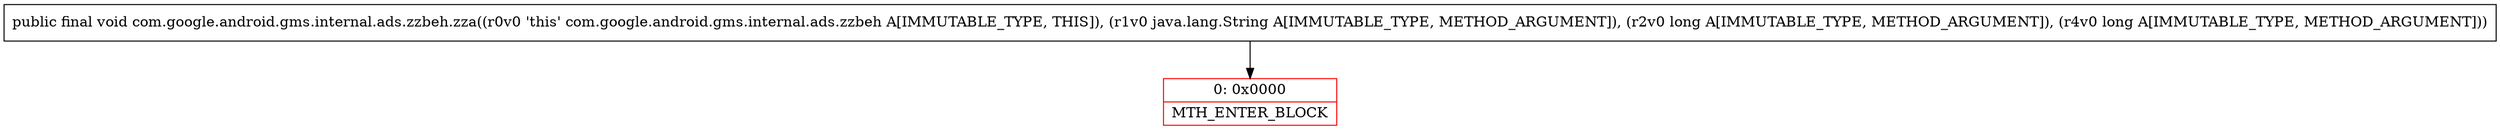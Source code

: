 digraph "CFG forcom.google.android.gms.internal.ads.zzbeh.zza(Ljava\/lang\/String;JJ)V" {
subgraph cluster_Region_757907392 {
label = "R(0)";
node [shape=record,color=blue];
}
Node_0 [shape=record,color=red,label="{0\:\ 0x0000|MTH_ENTER_BLOCK\l}"];
MethodNode[shape=record,label="{public final void com.google.android.gms.internal.ads.zzbeh.zza((r0v0 'this' com.google.android.gms.internal.ads.zzbeh A[IMMUTABLE_TYPE, THIS]), (r1v0 java.lang.String A[IMMUTABLE_TYPE, METHOD_ARGUMENT]), (r2v0 long A[IMMUTABLE_TYPE, METHOD_ARGUMENT]), (r4v0 long A[IMMUTABLE_TYPE, METHOD_ARGUMENT])) }"];
MethodNode -> Node_0;
}

